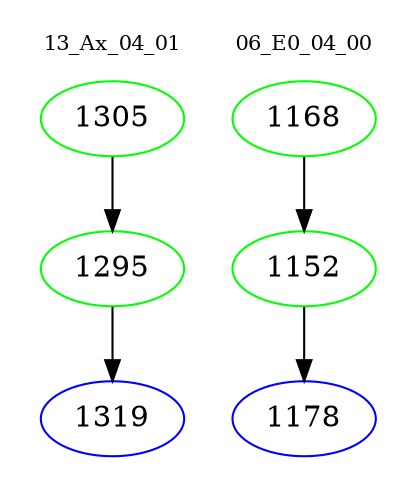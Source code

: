 digraph{
subgraph cluster_0 {
color = white
label = "13_Ax_04_01";
fontsize=10;
T0_1305 [label="1305", color="green"]
T0_1305 -> T0_1295 [color="black"]
T0_1295 [label="1295", color="green"]
T0_1295 -> T0_1319 [color="black"]
T0_1319 [label="1319", color="blue"]
}
subgraph cluster_1 {
color = white
label = "06_E0_04_00";
fontsize=10;
T1_1168 [label="1168", color="green"]
T1_1168 -> T1_1152 [color="black"]
T1_1152 [label="1152", color="green"]
T1_1152 -> T1_1178 [color="black"]
T1_1178 [label="1178", color="blue"]
}
}
